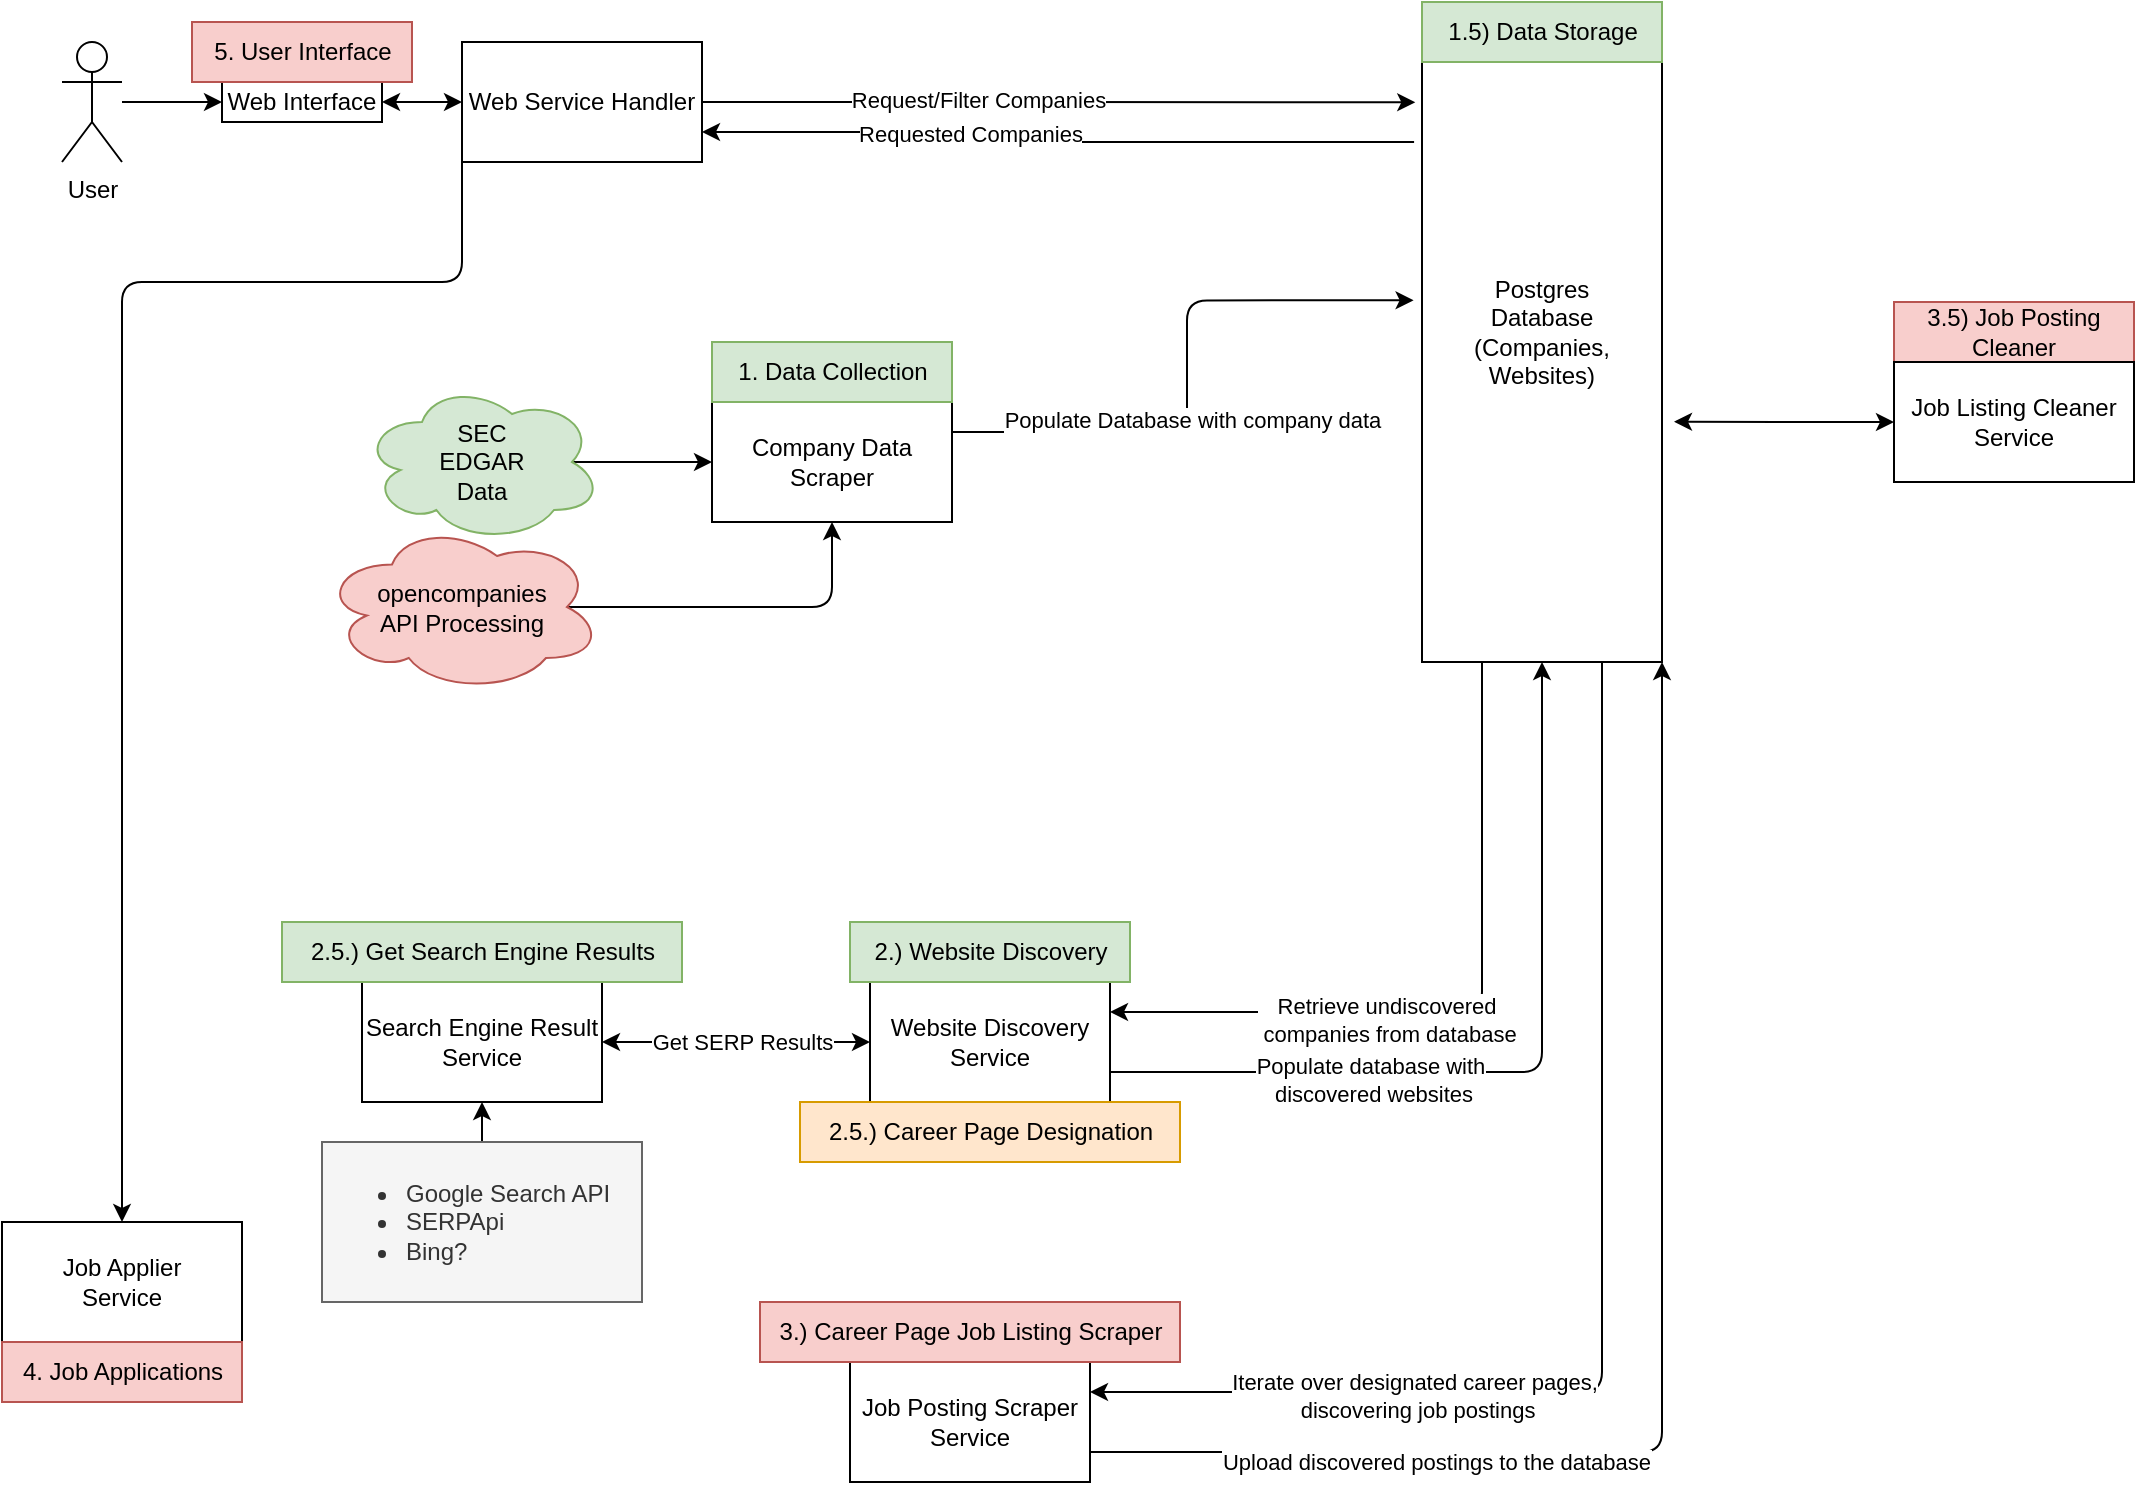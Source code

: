 <mxfile version="22.1.22" type="embed">
  <diagram id="23iRSUPoRavnBvh4doch" name="Page-1">
    <mxGraphModel dx="1776" dy="878" grid="1" gridSize="10" guides="1" tooltips="1" connect="1" arrows="1" fold="1" page="1" pageScale="1" pageWidth="827" pageHeight="1169" math="0" shadow="0">
      <root>
        <mxCell id="0" />
        <mxCell id="1" parent="0" />
        <mxCell id="5" style="edgeStyle=orthogonalEdgeStyle;rounded=0;orthogonalLoop=1;jettySize=auto;html=1;exitX=1;exitY=0.5;exitDx=0;exitDy=0;entryX=0;entryY=0.5;entryDx=0;entryDy=0;entryPerimeter=0;startArrow=classic;startFill=1;" parent="1" source="2" edge="1">
          <mxGeometry relative="1" as="geometry">
            <mxPoint x="644" y="190" as="targetPoint" />
          </mxGeometry>
        </mxCell>
        <mxCell id="2" value="Web Interface" style="rounded=0;whiteSpace=wrap;html=1;" parent="1" vertex="1">
          <mxGeometry x="524" y="180" width="80" height="20" as="geometry" />
        </mxCell>
        <mxCell id="4" style="edgeStyle=orthogonalEdgeStyle;rounded=0;orthogonalLoop=1;jettySize=auto;html=1;entryX=0;entryY=0.5;entryDx=0;entryDy=0;" parent="1" source="3" target="2" edge="1">
          <mxGeometry relative="1" as="geometry" />
        </mxCell>
        <mxCell id="3" value="User&lt;br&gt;" style="shape=umlActor;verticalLabelPosition=bottom;verticalAlign=top;html=1;outlineConnect=0;rounded=0;" parent="1" vertex="1">
          <mxGeometry x="444" y="160" width="30" height="60" as="geometry" />
        </mxCell>
        <mxCell id="10" style="edgeStyle=orthogonalEdgeStyle;rounded=0;orthogonalLoop=1;jettySize=auto;html=1;entryX=1;entryY=0.75;entryDx=0;entryDy=0;exitX=-0.033;exitY=0.212;exitDx=0;exitDy=0;exitPerimeter=0;" parent="1" source="7" target="8" edge="1">
          <mxGeometry relative="1" as="geometry">
            <mxPoint x="1084" y="205" as="sourcePoint" />
            <mxPoint x="774" y="205" as="targetPoint" />
          </mxGeometry>
        </mxCell>
        <mxCell id="12" value="Requested Companies&lt;br&gt;" style="edgeLabel;html=1;align=center;verticalAlign=middle;resizable=0;points=[];rounded=0;" parent="10" vertex="1" connectable="0">
          <mxGeometry x="0.462" y="1" relative="1" as="geometry">
            <mxPoint x="37" as="offset" />
          </mxGeometry>
        </mxCell>
        <mxCell id="27" style="edgeStyle=orthogonalEdgeStyle;orthogonalLoop=1;jettySize=auto;html=1;exitX=0.25;exitY=1;exitDx=0;exitDy=0;entryX=1;entryY=0.25;entryDx=0;entryDy=0;" parent="1" source="7" target="14" edge="1">
          <mxGeometry relative="1" as="geometry">
            <mxPoint x="938" y="555" as="targetPoint" />
          </mxGeometry>
        </mxCell>
        <mxCell id="29" value="Retrieve undiscovered&lt;br&gt;&amp;nbsp;companies from database" style="edgeLabel;html=1;align=center;verticalAlign=middle;resizable=0;points=[];" parent="27" vertex="1" connectable="0">
          <mxGeometry x="0.611" y="4" relative="1" as="geometry">
            <mxPoint x="68" as="offset" />
          </mxGeometry>
        </mxCell>
        <mxCell id="44" style="edgeStyle=orthogonalEdgeStyle;orthogonalLoop=1;jettySize=auto;html=1;exitX=0.75;exitY=1;exitDx=0;exitDy=0;entryX=1;entryY=0.25;entryDx=0;entryDy=0;" parent="1" source="7" target="41" edge="1">
          <mxGeometry relative="1" as="geometry" />
        </mxCell>
        <mxCell id="46" value="Iterate over designated career pages,&lt;br&gt;&amp;nbsp;discovering job postings" style="edgeLabel;html=1;align=center;verticalAlign=middle;resizable=0;points=[];" parent="44" vertex="1" connectable="0">
          <mxGeometry x="0.651" y="2" relative="1" as="geometry">
            <mxPoint x="53" as="offset" />
          </mxGeometry>
        </mxCell>
        <mxCell id="7" value="Postgres&lt;br&gt;Database&lt;br&gt;(Companies, Websites)" style="rounded=0;whiteSpace=wrap;html=1;" parent="1" vertex="1">
          <mxGeometry x="1124" y="140" width="120" height="330" as="geometry" />
        </mxCell>
        <mxCell id="9" style="edgeStyle=orthogonalEdgeStyle;rounded=0;orthogonalLoop=1;jettySize=auto;html=1;entryX=-0.028;entryY=0.152;entryDx=0;entryDy=0;entryPerimeter=0;" parent="1" source="8" target="7" edge="1">
          <mxGeometry relative="1" as="geometry" />
        </mxCell>
        <mxCell id="11" value="Request/Filter Companies" style="edgeLabel;html=1;align=center;verticalAlign=middle;resizable=0;points=[];rounded=0;" parent="9" vertex="1" connectable="0">
          <mxGeometry x="-0.235" y="1" relative="1" as="geometry">
            <mxPoint x="1" as="offset" />
          </mxGeometry>
        </mxCell>
        <mxCell id="24" style="edgeStyle=orthogonalEdgeStyle;orthogonalLoop=1;jettySize=auto;html=1;exitX=0;exitY=1;exitDx=0;exitDy=0;entryX=0.5;entryY=0;entryDx=0;entryDy=0;" parent="1" source="8" target="13" edge="1">
          <mxGeometry relative="1" as="geometry">
            <Array as="points">
              <mxPoint x="644" y="280" />
              <mxPoint x="474" y="280" />
            </Array>
          </mxGeometry>
        </mxCell>
        <mxCell id="8" value="Web Service Handler&lt;br&gt;" style="rounded=0;whiteSpace=wrap;html=1;" parent="1" vertex="1">
          <mxGeometry x="644" y="160" width="120" height="60" as="geometry" />
        </mxCell>
        <mxCell id="13" value="Job Applier&lt;br&gt;Service" style="rounded=0;whiteSpace=wrap;html=1;" parent="1" vertex="1">
          <mxGeometry x="414" y="750" width="120" height="60" as="geometry" />
        </mxCell>
        <mxCell id="14" value="Website Discovery Service" style="rounded=0;whiteSpace=wrap;html=1;" parent="1" vertex="1">
          <mxGeometry x="848" y="630" width="120" height="60" as="geometry" />
        </mxCell>
        <mxCell id="18" style="edgeStyle=orthogonalEdgeStyle;orthogonalLoop=1;jettySize=auto;html=1;exitX=1;exitY=0.25;exitDx=0;exitDy=0;entryX=-0.035;entryY=0.452;entryDx=0;entryDy=0;entryPerimeter=0;" parent="1" source="15" target="7" edge="1">
          <mxGeometry relative="1" as="geometry" />
        </mxCell>
        <mxCell id="22" value="Populate Database with company data" style="edgeLabel;html=1;align=center;verticalAlign=middle;resizable=0;points=[];" parent="18" vertex="1" connectable="0">
          <mxGeometry x="-0.164" y="-2" relative="1" as="geometry">
            <mxPoint as="offset" />
          </mxGeometry>
        </mxCell>
        <mxCell id="28" style="edgeStyle=orthogonalEdgeStyle;orthogonalLoop=1;jettySize=auto;html=1;entryX=0.5;entryY=1;entryDx=0;entryDy=0;exitX=1;exitY=0.75;exitDx=0;exitDy=0;" parent="1" source="14" target="7" edge="1">
          <mxGeometry relative="1" as="geometry">
            <mxPoint x="938.0" y="560.82" as="sourcePoint" />
            <mxPoint x="1123.88" y="470" as="targetPoint" />
            <Array as="points">
              <mxPoint x="1184" y="675" />
            </Array>
          </mxGeometry>
        </mxCell>
        <mxCell id="30" value="Populate database with&lt;br&gt;&amp;nbsp;discovered websites" style="edgeLabel;html=1;align=center;verticalAlign=middle;resizable=0;points=[];" parent="28" vertex="1" connectable="0">
          <mxGeometry x="-0.432" y="1" relative="1" as="geometry">
            <mxPoint x="10" y="5" as="offset" />
          </mxGeometry>
        </mxCell>
        <mxCell id="15" value="Company Data Scraper" style="rounded=0;whiteSpace=wrap;html=1;" parent="1" vertex="1">
          <mxGeometry x="769" y="340" width="120" height="60" as="geometry" />
        </mxCell>
        <mxCell id="17" style="edgeStyle=orthogonalEdgeStyle;orthogonalLoop=1;jettySize=auto;html=1;exitX=0.875;exitY=0.5;exitDx=0;exitDy=0;exitPerimeter=0;entryX=0;entryY=0.5;entryDx=0;entryDy=0;" parent="1" source="16" target="15" edge="1">
          <mxGeometry relative="1" as="geometry">
            <mxPoint x="714" y="370" as="sourcePoint" />
          </mxGeometry>
        </mxCell>
        <mxCell id="16" value="SEC&lt;br&gt;EDGAR&lt;br&gt;Data" style="ellipse;shape=cloud;whiteSpace=wrap;html=1;fillColor=#d5e8d4;strokeColor=#82b366;" parent="1" vertex="1">
          <mxGeometry x="594" y="330" width="120" height="80" as="geometry" />
        </mxCell>
        <mxCell id="21" style="edgeStyle=orthogonalEdgeStyle;orthogonalLoop=1;jettySize=auto;html=1;exitX=0.875;exitY=0.5;exitDx=0;exitDy=0;exitPerimeter=0;entryX=0.5;entryY=1;entryDx=0;entryDy=0;" parent="1" source="20" target="15" edge="1">
          <mxGeometry relative="1" as="geometry">
            <mxPoint x="714" y="455" as="sourcePoint" />
          </mxGeometry>
        </mxCell>
        <mxCell id="20" value="opencompanies&lt;br&gt;API Processing" style="ellipse;shape=cloud;whiteSpace=wrap;html=1;fillColor=#f8cecc;strokeColor=#b85450;" parent="1" vertex="1">
          <mxGeometry x="574" y="400" width="140" height="85" as="geometry" />
        </mxCell>
        <mxCell id="33" value="1. Data Collection" style="text;html=1;align=center;verticalAlign=middle;resizable=0;points=[];autosize=1;strokeColor=#82b366;fillColor=#d5e8d4;" parent="1" vertex="1">
          <mxGeometry x="769" y="310" width="120" height="30" as="geometry" />
        </mxCell>
        <mxCell id="34" value="2.) Website Discovery" style="text;html=1;align=center;verticalAlign=middle;resizable=0;points=[];autosize=1;strokeColor=#82b366;fillColor=#d5e8d4;" parent="1" vertex="1">
          <mxGeometry x="838" y="600" width="140" height="30" as="geometry" />
        </mxCell>
        <mxCell id="36" value="4. Job Applications" style="text;html=1;align=center;verticalAlign=middle;resizable=0;points=[];autosize=1;strokeColor=#b85450;fillColor=#f8cecc;" parent="1" vertex="1">
          <mxGeometry x="414" y="810" width="120" height="30" as="geometry" />
        </mxCell>
        <mxCell id="37" value="5. User Interface" style="text;html=1;align=center;verticalAlign=middle;resizable=0;points=[];autosize=1;strokeColor=#b85450;fillColor=#f8cecc;" parent="1" vertex="1">
          <mxGeometry x="509" y="150" width="110" height="30" as="geometry" />
        </mxCell>
        <mxCell id="38" value="1.5) Data Storage" style="text;html=1;align=center;verticalAlign=middle;resizable=0;points=[];autosize=1;strokeColor=#82b366;fillColor=#d5e8d4;" parent="1" vertex="1">
          <mxGeometry x="1124" y="140" width="120" height="30" as="geometry" />
        </mxCell>
        <mxCell id="39" value="2.5.) Career Page Designation" style="text;html=1;align=center;verticalAlign=middle;resizable=0;points=[];autosize=1;strokeColor=#d79b00;fillColor=#ffe6cc;" parent="1" vertex="1">
          <mxGeometry x="813" y="690" width="190" height="30" as="geometry" />
        </mxCell>
        <mxCell id="45" style="edgeStyle=orthogonalEdgeStyle;orthogonalLoop=1;jettySize=auto;html=1;exitX=1;exitY=0.75;exitDx=0;exitDy=0;entryX=1;entryY=1;entryDx=0;entryDy=0;" parent="1" source="41" target="7" edge="1">
          <mxGeometry relative="1" as="geometry" />
        </mxCell>
        <mxCell id="47" value="Upload discovered postings to the database" style="edgeLabel;html=1;align=center;verticalAlign=middle;resizable=0;points=[];" parent="45" vertex="1" connectable="0">
          <mxGeometry x="-0.557" y="3" relative="1" as="geometry">
            <mxPoint x="22" y="8" as="offset" />
          </mxGeometry>
        </mxCell>
        <mxCell id="41" value="Job Posting Scraper Service" style="whiteSpace=wrap;html=1;" parent="1" vertex="1">
          <mxGeometry x="838" y="820" width="120" height="60" as="geometry" />
        </mxCell>
        <mxCell id="42" value="3.) Career Page Job Listing Scraper" style="text;html=1;align=center;verticalAlign=middle;resizable=0;points=[];autosize=1;strokeColor=#b85450;fillColor=#f8cecc;" parent="1" vertex="1">
          <mxGeometry x="793" y="790" width="210" height="30" as="geometry" />
        </mxCell>
        <mxCell id="54" style="edgeStyle=orthogonalEdgeStyle;orthogonalLoop=1;jettySize=auto;html=1;exitX=1;exitY=0.5;exitDx=0;exitDy=0;entryX=0;entryY=0.5;entryDx=0;entryDy=0;startArrow=classic;startFill=1;" parent="1" source="49" target="14" edge="1">
          <mxGeometry relative="1" as="geometry" />
        </mxCell>
        <mxCell id="55" value="Get SERP Results" style="edgeLabel;html=1;align=center;verticalAlign=middle;resizable=0;points=[];" parent="54" vertex="1" connectable="0">
          <mxGeometry x="-0.075" y="4" relative="1" as="geometry">
            <mxPoint x="8" y="4" as="offset" />
          </mxGeometry>
        </mxCell>
        <mxCell id="49" value="Search Engine Result Service" style="whiteSpace=wrap;html=1;" parent="1" vertex="1">
          <mxGeometry x="594" y="630" width="120" height="60" as="geometry" />
        </mxCell>
        <mxCell id="50" value="2.5.) Get Search Engine Results&lt;br&gt;" style="text;html=1;align=center;verticalAlign=middle;resizable=0;points=[];autosize=1;strokeColor=#82b366;fillColor=#d5e8d4;" parent="1" vertex="1">
          <mxGeometry x="554" y="600" width="200" height="30" as="geometry" />
        </mxCell>
        <mxCell id="75" style="edgeStyle=orthogonalEdgeStyle;orthogonalLoop=1;jettySize=auto;html=1;exitX=0.5;exitY=0;exitDx=0;exitDy=0;entryX=0.5;entryY=1;entryDx=0;entryDy=0;" parent="1" source="74" target="49" edge="1">
          <mxGeometry relative="1" as="geometry" />
        </mxCell>
        <mxCell id="74" value="&lt;ul&gt;&lt;li&gt;Google Search API&lt;/li&gt;&lt;li&gt;SERPApi&lt;/li&gt;&lt;li&gt;Bing?&lt;/li&gt;&lt;/ul&gt;" style="text;strokeColor=#666666;fillColor=#f5f5f5;html=1;whiteSpace=wrap;verticalAlign=middle;overflow=hidden;fontColor=#333333;" parent="1" vertex="1">
          <mxGeometry x="574" y="710" width="160" height="80" as="geometry" />
        </mxCell>
        <mxCell id="76" value="3.5) Job Posting Cleaner" style="whiteSpace=wrap;html=1;fillColor=#f8cecc;strokeColor=#b85450;" parent="1" vertex="1">
          <mxGeometry x="1360" y="290" width="120" height="30" as="geometry" />
        </mxCell>
        <mxCell id="77" value="Job Listing Cleaner Service" style="whiteSpace=wrap;html=1;" parent="1" vertex="1">
          <mxGeometry x="1360" y="320" width="120" height="60" as="geometry" />
        </mxCell>
        <mxCell id="79" style="edgeStyle=orthogonalEdgeStyle;rounded=0;orthogonalLoop=1;jettySize=auto;html=1;entryX=1.05;entryY=0.636;entryDx=0;entryDy=0;entryPerimeter=0;startArrow=classic;startFill=1;" parent="1" source="77" target="7" edge="1">
          <mxGeometry relative="1" as="geometry" />
        </mxCell>
      </root>
    </mxGraphModel>
  </diagram>
</mxfile>
